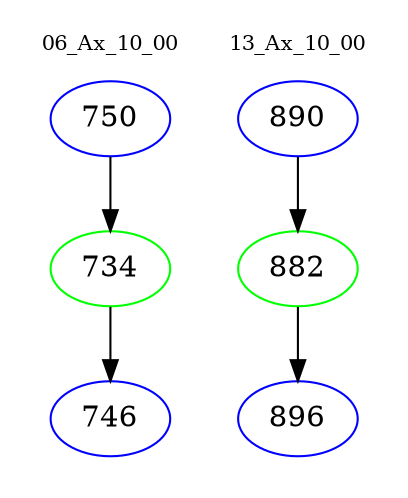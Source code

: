 digraph{
subgraph cluster_0 {
color = white
label = "06_Ax_10_00";
fontsize=10;
T0_750 [label="750", color="blue"]
T0_750 -> T0_734 [color="black"]
T0_734 [label="734", color="green"]
T0_734 -> T0_746 [color="black"]
T0_746 [label="746", color="blue"]
}
subgraph cluster_1 {
color = white
label = "13_Ax_10_00";
fontsize=10;
T1_890 [label="890", color="blue"]
T1_890 -> T1_882 [color="black"]
T1_882 [label="882", color="green"]
T1_882 -> T1_896 [color="black"]
T1_896 [label="896", color="blue"]
}
}
